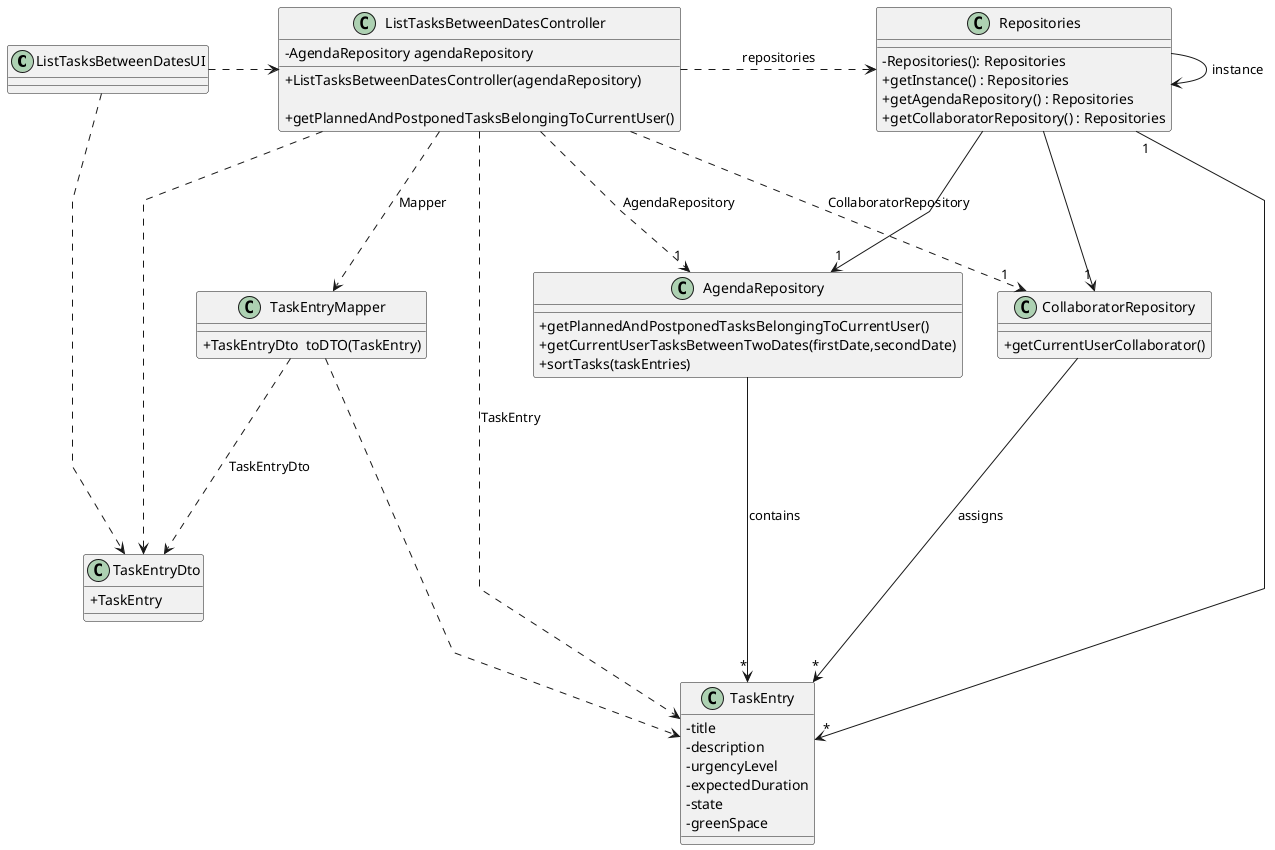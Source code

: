 @startuml
'skinparam monochrome true
skinparam packageStyle rectangle
skinparam shadowing false
skinparam linetype polyline
'skinparam linetype orto

skinparam classAttributeIconSize 0

'left to right direction

class ListTasksBetweenDatesUI{
}


class ListTasksBetweenDatesController{
-AgendaRepository agendaRepository
    + ListTasksBetweenDatesController(agendaRepository)

    + getPlannedAndPostponedTasksBelongingToCurrentUser()

 }

class Repositories {
    - Repositories(): Repositories
    + getInstance() : Repositories
    + getAgendaRepository() : Repositories
     + getCollaboratorRepository() : Repositories
}


class AgendaRepository {
    + getPlannedAndPostponedTasksBelongingToCurrentUser()
    + getCurrentUserTasksBetweenTwoDates(firstDate,secondDate)
    + sortTasks(taskEntries)

}
class CollaboratorRepository {
    + getCurrentUserCollaborator()

}

class  TaskEntry{
        -title
        -description
        -urgencyLevel
        -expectedDuration
        -state
        -greenSpace

}

class TaskEntryMapper{
+TaskEntryDto  toDTO(TaskEntry)
}
class TaskEntryDto{
+TaskEntry
}


ListTasksBetweenDatesUI .>  ListTasksBetweenDatesController
ListTasksBetweenDatesController ...r> Repositories : repositories
ListTasksBetweenDatesController ...> TaskEntryMapper : Mapper
TaskEntryMapper ...> TaskEntryDto: TaskEntryDto
TaskEntryMapper ...> TaskEntry
ListTasksBetweenDatesUI .> TaskEntryDto
ListTasksBetweenDatesController ..> TaskEntryDto
Repositories ---> "1" AgendaRepository
Repositories ---> "1" CollaboratorRepository
Repositories -> Repositories : instance
Repositories "1" --> "*" TaskEntry

AgendaRepository --> "*" TaskEntry: contains
CollaboratorRepository --> "*" TaskEntry: assigns

 ListTasksBetweenDatesController ......>  TaskEntry : TaskEntry
 ListTasksBetweenDatesController ...> "1" AgendaRepository : AgendaRepository
 ListTasksBetweenDatesController ...> "1" CollaboratorRepository : CollaboratorRepository
@enduml